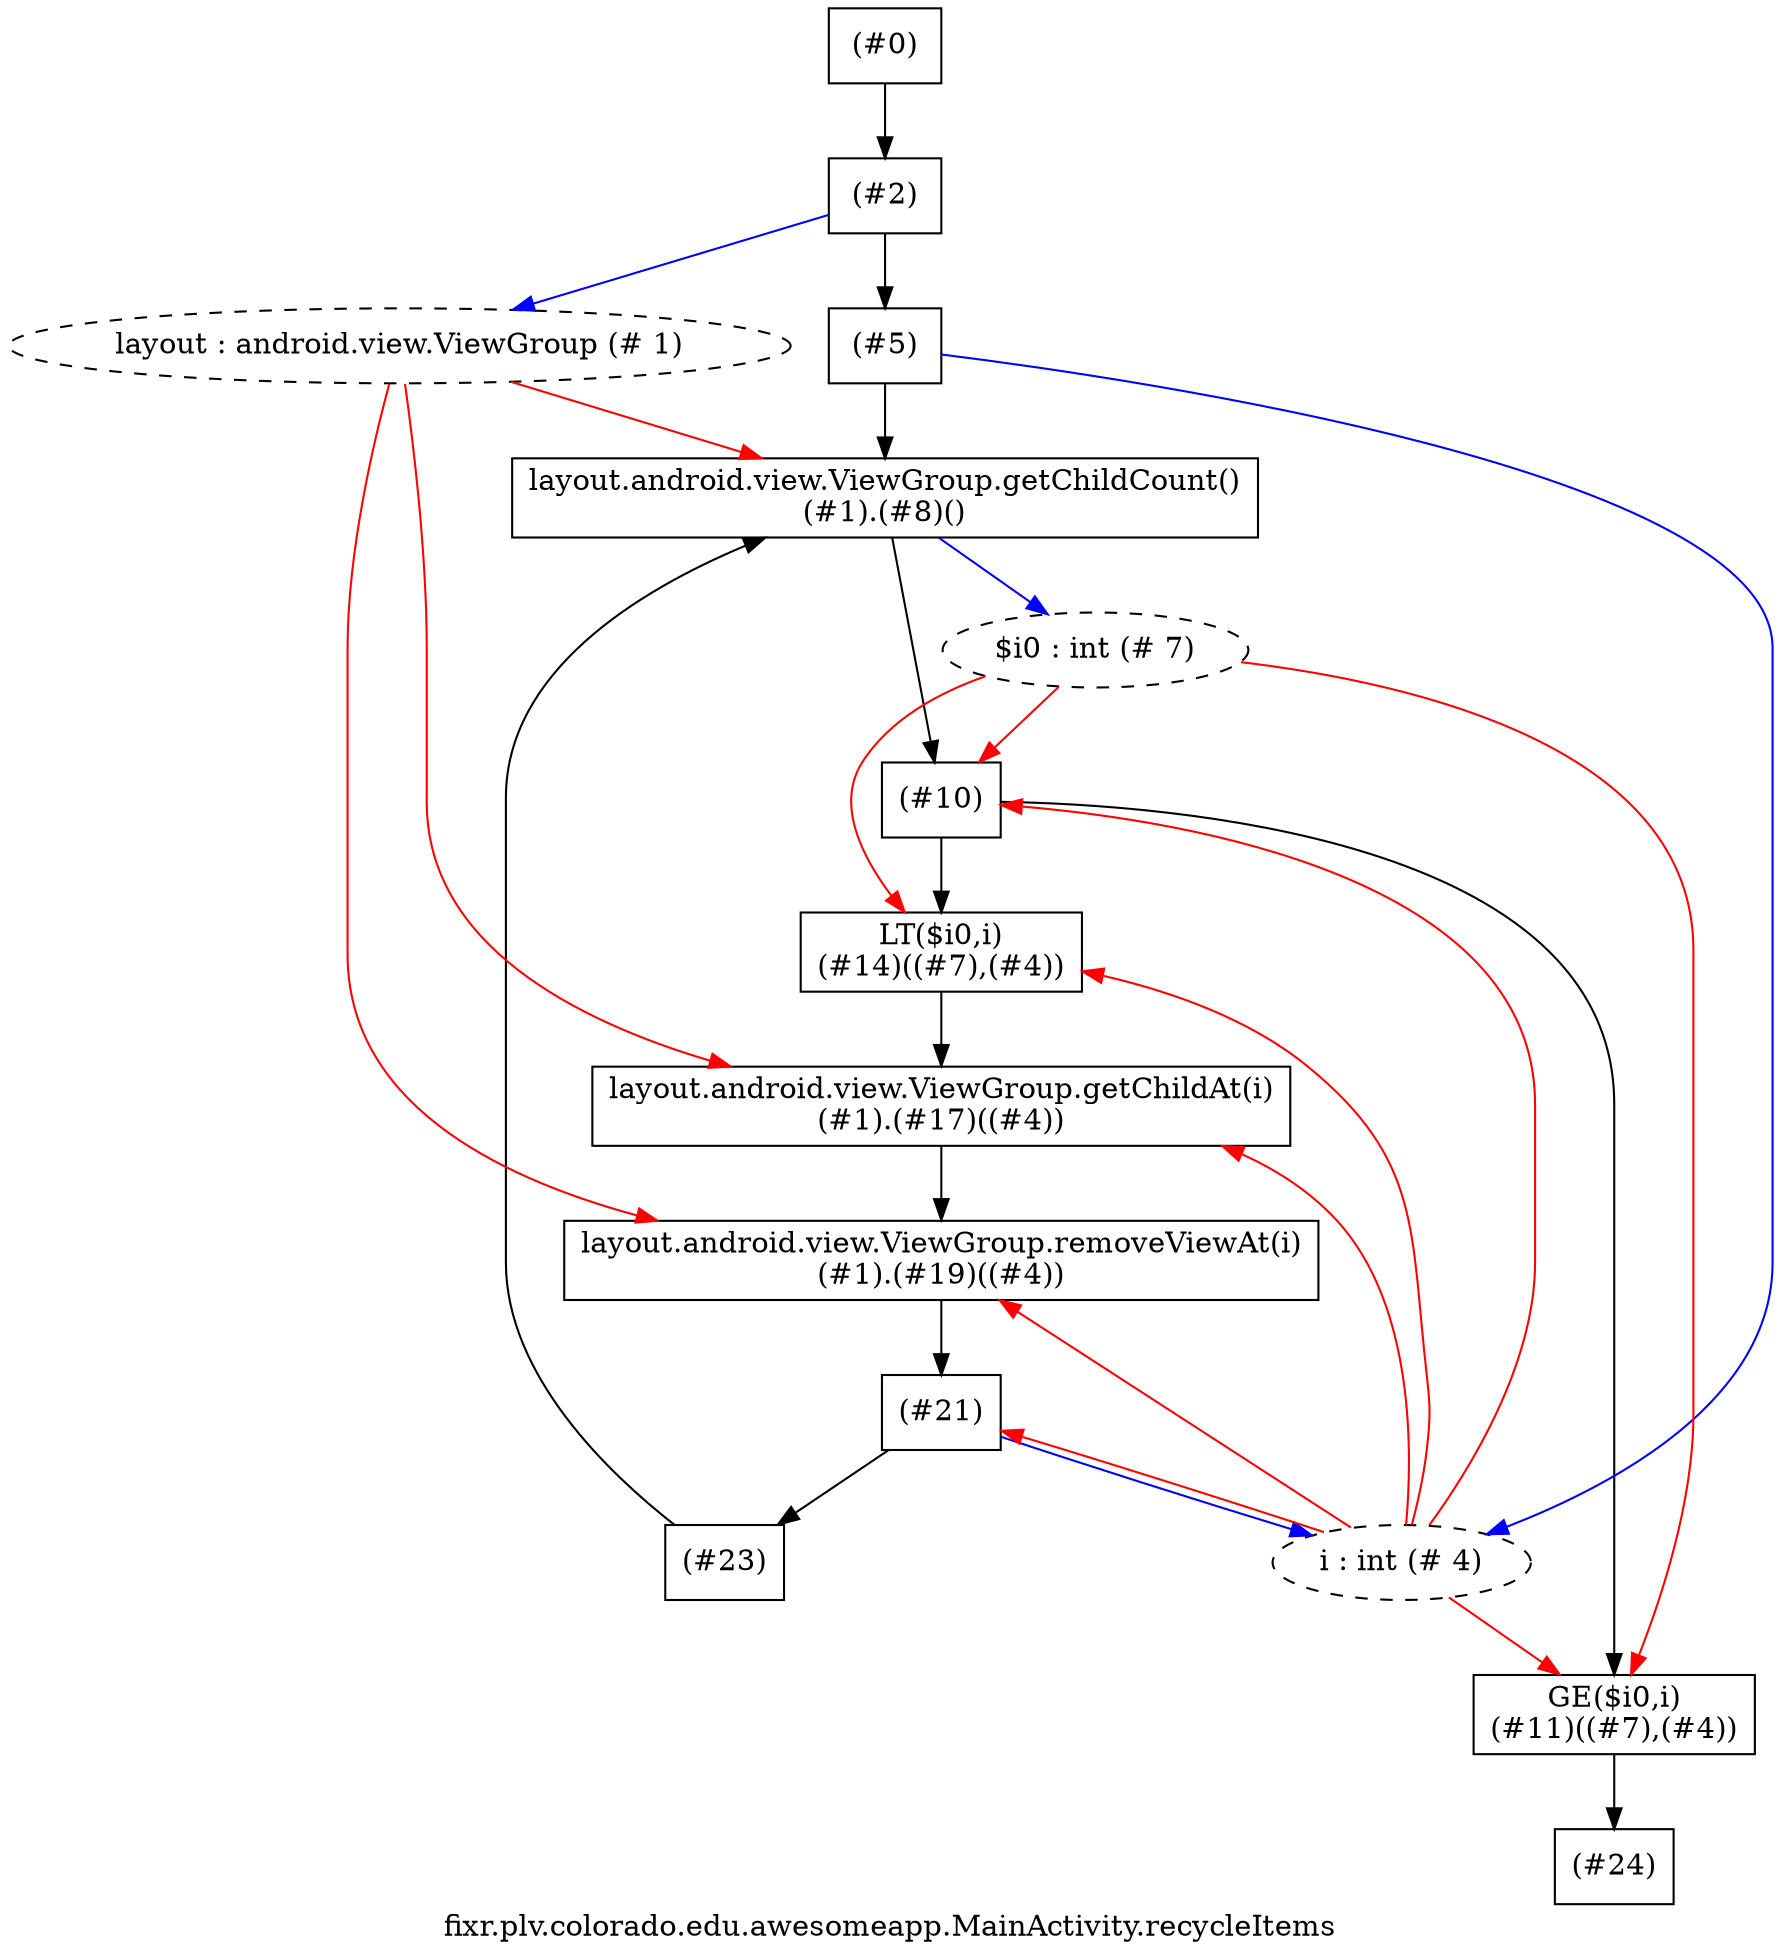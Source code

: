 digraph "cfg" {
    label="cfg";
    label="fixr.plv.colorado.edu.awesomeapp.MainActivity.recycleItems";
    node [shape=box];
    "0" [label="(#0)",group=0,];
    "21" [label="(#21)",group=0,];
    "11" [label="GE($i0,i)\n(#11)((#7),(#4))",group=0,];
    "24" [label="(#24)",group=0,];
    "11"->"24" [color=black,Damping=0.7,];
    "8" [label="layout.android.view.ViewGroup.getChildCount()\n(#1).(#8)()",group=0,];
    "10" [label="(#10)",group=0,];
    "8"->"10" [color=black,Damping=0.7,];
    "19" [label="layout.android.view.ViewGroup.removeViewAt(i)\n(#1).(#19)((#4))",group=0,];
    "14" [label="LT($i0,i)\n(#14)((#7),(#4))",group=0,];
    "17" [label="layout.android.view.ViewGroup.getChildAt(i)\n(#1).(#17)((#4))",group=0,];
    "14"->"17" [color=black,Damping=0.7,];
    "17"->"19" [color=black,Damping=0.7,];
    "23" [label="(#23)",group=0,];
    "23"->"8" [color=black,Damping=0.7,];
    "19"->"21" [color=black,Damping=0.7,];
    "10"->"11" [color=black,Damping=0.7,];
    "10"->"14" [color=black,Damping=0.7,];
    "21"->"23" [color=black,Damping=0.7,];
    "5" [label="(#5)",group=0,];
    "5"->"8" [color=black,Damping=0.7,];
    "2" [label="(#2)",group=0,];
    "0"->"2" [color=black,Damping=0.7,];
    "2"->"5" [color=black,Damping=0.7,];
    "4" [label="i : int (# 4)",style=dashed,shape=ellipse,group=1,];
    "4"->"14" [color=red,Damping=0.7,];
    "4"->"21" [color=red,Damping=0.7,];
    "4"->"11" [color=red,Damping=0.7,];
    "4"->"17" [color=red,Damping=0.7,];
    "4"->"19" [color=red,Damping=0.7,];
    "4"->"10" [color=red,Damping=0.7,];
    "7" [label="$i0 : int (# 7)",style=dashed,shape=ellipse,group=1,];
    "7"->"10" [color=red,Damping=0.7,];
    "7"->"14" [color=red,Damping=0.7,];
    "7"->"11" [color=red,Damping=0.7,];
    "1" [label="layout : android.view.ViewGroup (# 1)",style=dashed,shape=ellipse,group=1,];
    "1"->"19" [color=red,Damping=0.7,];
    "1"->"8" [color=red,Damping=0.7,];
    "1"->"17" [color=red,Damping=0.7,];
    "2"->"1" [color=blue,];
    "5"->"4" [color=blue,];
    "21"->"4" [color=blue,];
    "8"->"7" [color=blue,];
}

